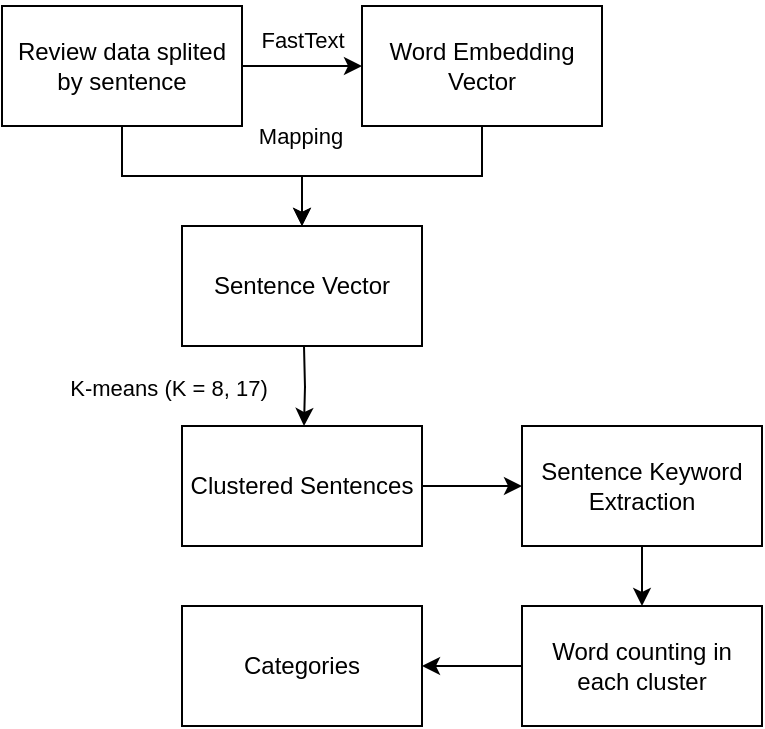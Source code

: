 <mxfile version="14.5.4" type="github">
  <diagram id="C5RBs43oDa-KdzZeNtuy" name="Page-1">
    <mxGraphModel dx="944" dy="595" grid="1" gridSize="10" guides="1" tooltips="1" connect="1" arrows="1" fold="1" page="1" pageScale="1" pageWidth="827" pageHeight="1169" math="0" shadow="0">
      <root>
        <mxCell id="WIyWlLk6GJQsqaUBKTNV-0" />
        <mxCell id="WIyWlLk6GJQsqaUBKTNV-1" parent="WIyWlLk6GJQsqaUBKTNV-0" />
        <mxCell id="rVxUsC0fX_4hH8v_jSyq-2" value="&lt;br&gt;FastText" style="edgeStyle=orthogonalEdgeStyle;rounded=0;orthogonalLoop=1;jettySize=auto;html=1;" parent="WIyWlLk6GJQsqaUBKTNV-1" source="rVxUsC0fX_4hH8v_jSyq-0" target="rVxUsC0fX_4hH8v_jSyq-1" edge="1">
          <mxGeometry y="20" relative="1" as="geometry">
            <mxPoint as="offset" />
          </mxGeometry>
        </mxCell>
        <mxCell id="rVxUsC0fX_4hH8v_jSyq-4" style="edgeStyle=orthogonalEdgeStyle;rounded=0;orthogonalLoop=1;jettySize=auto;html=1;" parent="WIyWlLk6GJQsqaUBKTNV-1" source="rVxUsC0fX_4hH8v_jSyq-0" target="rVxUsC0fX_4hH8v_jSyq-3" edge="1">
          <mxGeometry relative="1" as="geometry" />
        </mxCell>
        <UserObject label="Review data splited by sentence" link="https://www.notion.so/Word2vec-Mecab-Mecab-NNG-XR-NNR-5a95293ab812449fa7513dac65dcbffd" id="rVxUsC0fX_4hH8v_jSyq-0">
          <mxCell style="rounded=0;whiteSpace=wrap;html=1;" parent="WIyWlLk6GJQsqaUBKTNV-1" vertex="1">
            <mxGeometry x="120" y="50" width="120" height="60" as="geometry" />
          </mxCell>
        </UserObject>
        <mxCell id="rVxUsC0fX_4hH8v_jSyq-5" style="edgeStyle=orthogonalEdgeStyle;rounded=0;orthogonalLoop=1;jettySize=auto;html=1;" parent="WIyWlLk6GJQsqaUBKTNV-1" source="rVxUsC0fX_4hH8v_jSyq-1" target="rVxUsC0fX_4hH8v_jSyq-3" edge="1">
          <mxGeometry relative="1" as="geometry" />
        </mxCell>
        <mxCell id="rVxUsC0fX_4hH8v_jSyq-6" value="Mapping" style="edgeLabel;html=1;align=center;verticalAlign=middle;resizable=0;points=[];" parent="rVxUsC0fX_4hH8v_jSyq-5" vertex="1" connectable="0">
          <mxGeometry x="0.317" y="1" relative="1" as="geometry">
            <mxPoint x="-24" y="-21" as="offset" />
          </mxGeometry>
        </mxCell>
        <UserObject label="Word Embedding Vector" link="https://www.notion.so/Word2vec-Mecab-Mecab-NNG-XR-NNR-5a95293ab812449fa7513dac65dcbffd" id="rVxUsC0fX_4hH8v_jSyq-1">
          <mxCell style="rounded=0;whiteSpace=wrap;html=1;" parent="WIyWlLk6GJQsqaUBKTNV-1" vertex="1">
            <mxGeometry x="300" y="50" width="120" height="60" as="geometry" />
          </mxCell>
        </UserObject>
        <mxCell id="rVxUsC0fX_4hH8v_jSyq-8" value="K-means (K = 8, 17)" style="edgeStyle=orthogonalEdgeStyle;rounded=0;orthogonalLoop=1;jettySize=auto;html=1;" parent="WIyWlLk6GJQsqaUBKTNV-1" edge="1">
          <mxGeometry y="69" relative="1" as="geometry">
            <mxPoint x="271" y="220" as="sourcePoint" />
            <mxPoint x="271" y="260" as="targetPoint" />
            <mxPoint as="offset" />
          </mxGeometry>
        </mxCell>
        <UserObject label="Sentence Vector" link="https://www.notion.so/Word2vec-Mecab-Mecab-NNG-XR-NNR-5a95293ab812449fa7513dac65dcbffd" id="rVxUsC0fX_4hH8v_jSyq-3">
          <mxCell style="rounded=0;whiteSpace=wrap;html=1;" parent="WIyWlLk6GJQsqaUBKTNV-1" vertex="1">
            <mxGeometry x="210" y="160" width="120" height="60" as="geometry" />
          </mxCell>
        </UserObject>
        <mxCell id="rVxUsC0fX_4hH8v_jSyq-12" style="edgeStyle=orthogonalEdgeStyle;rounded=0;orthogonalLoop=1;jettySize=auto;html=1;" parent="WIyWlLk6GJQsqaUBKTNV-1" source="rVxUsC0fX_4hH8v_jSyq-7" target="rVxUsC0fX_4hH8v_jSyq-9" edge="1">
          <mxGeometry relative="1" as="geometry" />
        </mxCell>
        <UserObject label="Clustered Sentences" link="https://www.notion.so/Word2vec-Mecab-Mecab-NNG-XR-NNR-5a95293ab812449fa7513dac65dcbffd" id="rVxUsC0fX_4hH8v_jSyq-7">
          <mxCell style="rounded=0;whiteSpace=wrap;html=1;" parent="WIyWlLk6GJQsqaUBKTNV-1" vertex="1">
            <mxGeometry x="210" y="260" width="120" height="60" as="geometry" />
          </mxCell>
        </UserObject>
        <mxCell id="rVxUsC0fX_4hH8v_jSyq-13" style="edgeStyle=orthogonalEdgeStyle;rounded=0;orthogonalLoop=1;jettySize=auto;html=1;entryX=0.5;entryY=0;entryDx=0;entryDy=0;" parent="WIyWlLk6GJQsqaUBKTNV-1" source="rVxUsC0fX_4hH8v_jSyq-9" target="rVxUsC0fX_4hH8v_jSyq-10" edge="1">
          <mxGeometry relative="1" as="geometry" />
        </mxCell>
        <UserObject label="Sentence Keyword Extraction" link="https://www.notion.so/Word2vec-Mecab-Mecab-NNG-XR-NNR-5a95293ab812449fa7513dac65dcbffd" id="rVxUsC0fX_4hH8v_jSyq-9">
          <mxCell style="rounded=0;whiteSpace=wrap;html=1;" parent="WIyWlLk6GJQsqaUBKTNV-1" vertex="1">
            <mxGeometry x="380" y="260" width="120" height="60" as="geometry" />
          </mxCell>
        </UserObject>
        <mxCell id="rVxUsC0fX_4hH8v_jSyq-14" style="edgeStyle=orthogonalEdgeStyle;rounded=0;orthogonalLoop=1;jettySize=auto;html=1;entryX=1;entryY=0.5;entryDx=0;entryDy=0;" parent="WIyWlLk6GJQsqaUBKTNV-1" source="rVxUsC0fX_4hH8v_jSyq-10" target="rVxUsC0fX_4hH8v_jSyq-11" edge="1">
          <mxGeometry relative="1" as="geometry">
            <mxPoint x="340" y="380" as="targetPoint" />
          </mxGeometry>
        </mxCell>
        <UserObject label="Word counting in each cluster" link="https://www.notion.so/Word2vec-Mecab-Mecab-NNG-XR-NNR-5a95293ab812449fa7513dac65dcbffd" id="rVxUsC0fX_4hH8v_jSyq-10">
          <mxCell style="rounded=0;whiteSpace=wrap;html=1;" parent="WIyWlLk6GJQsqaUBKTNV-1" vertex="1">
            <mxGeometry x="380" y="350" width="120" height="60" as="geometry" />
          </mxCell>
        </UserObject>
        <UserObject label="Categories" link="https://www.notion.so/Word2vec-Mecab-Mecab-NNG-XR-NNR-5a95293ab812449fa7513dac65dcbffd" id="rVxUsC0fX_4hH8v_jSyq-11">
          <mxCell style="rounded=0;whiteSpace=wrap;html=1;" parent="WIyWlLk6GJQsqaUBKTNV-1" vertex="1">
            <mxGeometry x="210" y="350" width="120" height="60" as="geometry" />
          </mxCell>
        </UserObject>
      </root>
    </mxGraphModel>
  </diagram>
</mxfile>
